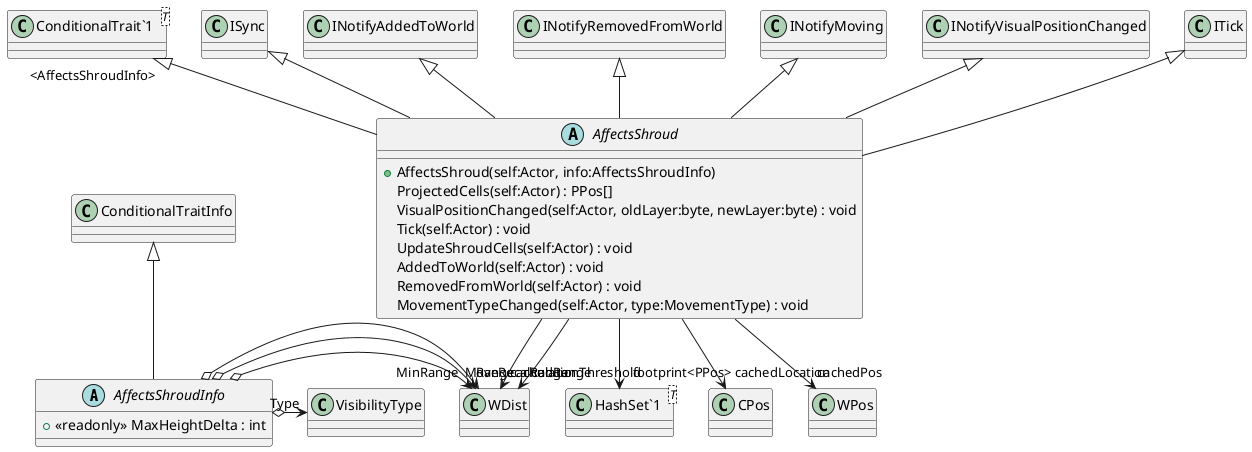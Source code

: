 @startuml
abstract class AffectsShroudInfo {
    + <<readonly>> MaxHeightDelta : int
}
abstract class AffectsShroud {
    + AffectsShroud(self:Actor, info:AffectsShroudInfo)
    ProjectedCells(self:Actor) : PPos[]
    VisualPositionChanged(self:Actor, oldLayer:byte, newLayer:byte) : void
    Tick(self:Actor) : void
    UpdateShroudCells(self:Actor) : void
    AddedToWorld(self:Actor) : void
    RemovedFromWorld(self:Actor) : void
    MovementTypeChanged(self:Actor, type:MovementType) : void
}
class "ConditionalTrait`1"<T> {
}
class "HashSet`1"<T> {
}
ConditionalTraitInfo <|-- AffectsShroudInfo
AffectsShroudInfo o-> "MinRange" WDist
AffectsShroudInfo o-> "Range" WDist
AffectsShroudInfo o-> "MoveRecalculationThreshold" WDist
AffectsShroudInfo o-> "Type" VisibilityType
"ConditionalTrait`1" "<AffectsShroudInfo>" <|-- AffectsShroud
ISync <|-- AffectsShroud
INotifyAddedToWorld <|-- AffectsShroud
INotifyRemovedFromWorld <|-- AffectsShroud
INotifyMoving <|-- AffectsShroud
INotifyVisualPositionChanged <|-- AffectsShroud
ITick <|-- AffectsShroud
AffectsShroud --> "footprint<PPos>" "HashSet`1"
AffectsShroud --> "cachedLocation" CPos
AffectsShroud --> "cachedRange" WDist
AffectsShroud --> "cachedPos" WPos
AffectsShroud --> "Range" WDist
@enduml
